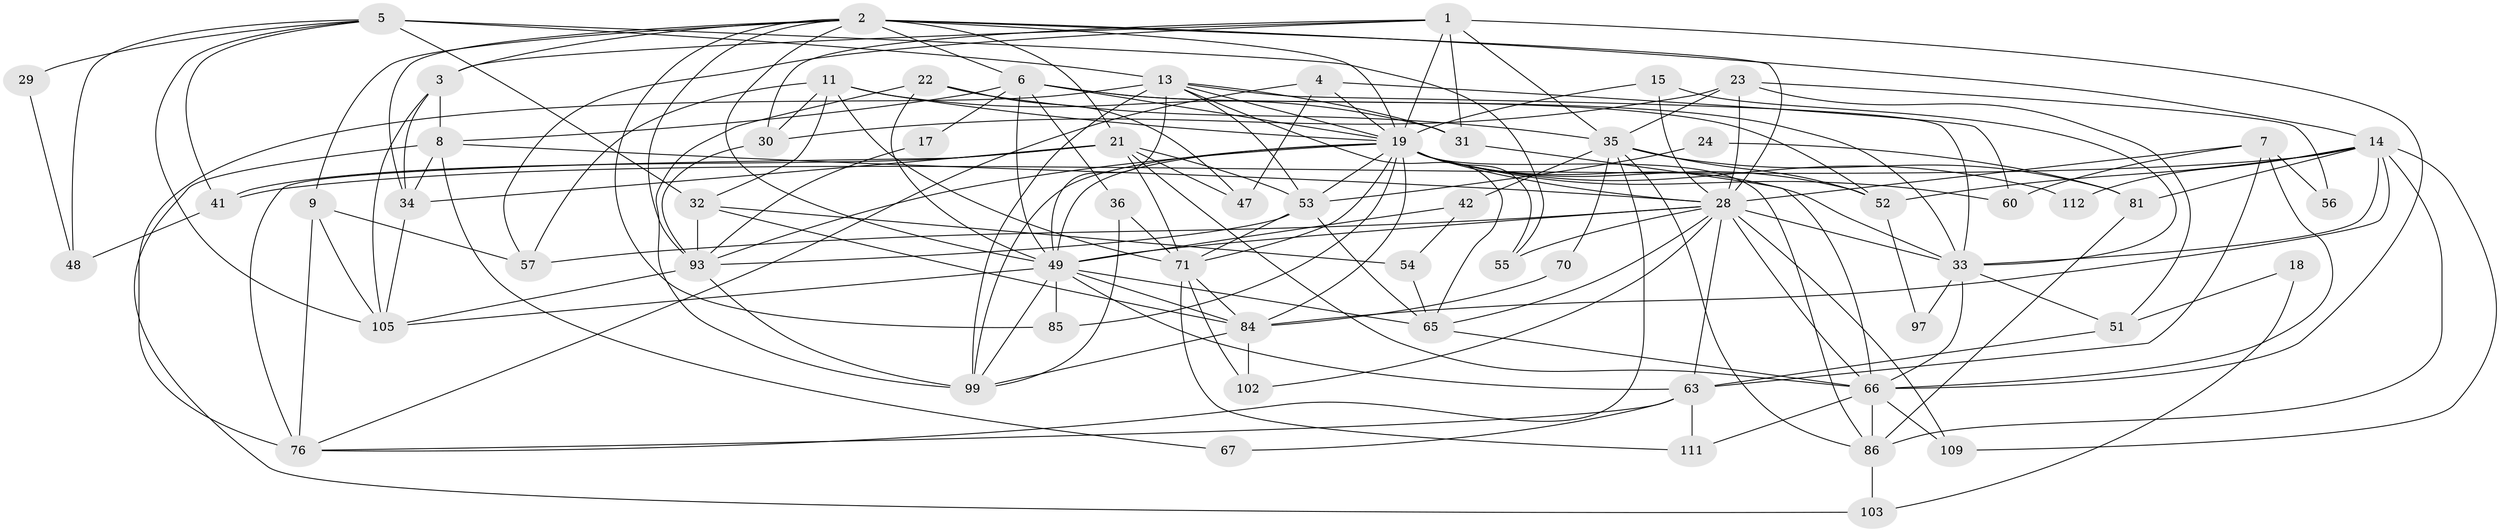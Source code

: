 // original degree distribution, {4: 0.304, 6: 0.072, 3: 0.256, 2: 0.112, 5: 0.224, 9: 0.008, 7: 0.024}
// Generated by graph-tools (version 1.1) at 2025/14/03/09/25 04:14:53]
// undirected, 62 vertices, 170 edges
graph export_dot {
graph [start="1"]
  node [color=gray90,style=filled];
  1 [super="+62+75+27"];
  2 [super="+120+12"];
  3 [super="+37"];
  4 [super="+73"];
  5 [super="+20"];
  6 [super="+101+25"];
  7 [super="+10"];
  8 [super="+121+96"];
  9;
  11 [super="+110"];
  13 [super="+16+44"];
  14 [super="+124+26"];
  15;
  17;
  18;
  19 [super="+83+40+39"];
  21 [super="+61"];
  22 [super="+115"];
  23 [super="+125"];
  24;
  28 [super="+45"];
  29;
  30;
  31;
  32 [super="+43"];
  33 [super="+72+59"];
  34;
  35 [super="+107+38"];
  36;
  41;
  42;
  47;
  48;
  49 [super="+74+50"];
  51;
  52;
  53 [super="+104"];
  54;
  55;
  56;
  57;
  60;
  63 [super="+94+68"];
  65 [super="+82+92"];
  66 [super="+78+113"];
  67;
  70;
  71 [super="+77"];
  76 [super="+80"];
  81;
  84 [super="+118+114"];
  85;
  86 [super="+108"];
  93 [super="+116"];
  97;
  99 [super="+100"];
  102;
  103;
  105;
  109;
  111;
  112;
  1 -- 57;
  1 -- 66 [weight=2];
  1 -- 3;
  1 -- 35;
  1 -- 30;
  1 -- 31;
  1 -- 19;
  2 -- 34;
  2 -- 9;
  2 -- 3;
  2 -- 21;
  2 -- 14;
  2 -- 6;
  2 -- 93;
  2 -- 49;
  2 -- 28;
  2 -- 85;
  2 -- 19 [weight=2];
  3 -- 34;
  3 -- 8;
  3 -- 105;
  4 -- 60;
  4 -- 76;
  4 -- 47;
  4 -- 19;
  5 -- 105;
  5 -- 29;
  5 -- 48;
  5 -- 55;
  5 -- 41;
  5 -- 32;
  5 -- 13 [weight=2];
  6 -- 33;
  6 -- 36;
  6 -- 52;
  6 -- 17;
  6 -- 49;
  6 -- 8;
  6 -- 19;
  7 -- 28;
  7 -- 56;
  7 -- 66;
  7 -- 60;
  7 -- 63;
  8 -- 34;
  8 -- 28;
  8 -- 67;
  8 -- 103;
  9 -- 57;
  9 -- 105;
  9 -- 76;
  11 -- 32;
  11 -- 71;
  11 -- 57;
  11 -- 30;
  11 -- 31;
  11 -- 19;
  13 -- 99;
  13 -- 49 [weight=2];
  13 -- 33;
  13 -- 31;
  13 -- 76 [weight=2];
  13 -- 65;
  13 -- 19;
  13 -- 53;
  14 -- 41;
  14 -- 52;
  14 -- 112;
  14 -- 33 [weight=3];
  14 -- 81;
  14 -- 109;
  14 -- 84;
  14 -- 86;
  15 -- 33;
  15 -- 28;
  15 -- 19;
  17 -- 93;
  18 -- 51;
  18 -- 103;
  19 -- 52;
  19 -- 85 [weight=2];
  19 -- 71;
  19 -- 49 [weight=2];
  19 -- 84;
  19 -- 99 [weight=2];
  19 -- 60 [weight=2];
  19 -- 33;
  19 -- 112;
  19 -- 53;
  19 -- 86;
  19 -- 55;
  19 -- 28;
  19 -- 93;
  21 -- 76;
  21 -- 41;
  21 -- 47;
  21 -- 71;
  21 -- 66;
  21 -- 34;
  21 -- 53;
  22 -- 35;
  22 -- 99;
  22 -- 47;
  22 -- 49;
  23 -- 30;
  23 -- 51;
  23 -- 56;
  23 -- 28;
  23 -- 35;
  24 -- 81;
  24 -- 53;
  28 -- 63;
  28 -- 33;
  28 -- 66;
  28 -- 102;
  28 -- 109;
  28 -- 55;
  28 -- 57;
  28 -- 65;
  28 -- 49;
  29 -- 48;
  30 -- 93;
  31 -- 66;
  32 -- 54;
  32 -- 93;
  32 -- 84;
  33 -- 51;
  33 -- 66;
  33 -- 97;
  34 -- 105;
  35 -- 52;
  35 -- 81;
  35 -- 70;
  35 -- 86;
  35 -- 42;
  35 -- 76;
  36 -- 99;
  36 -- 71;
  41 -- 48;
  42 -- 54;
  42 -- 49;
  49 -- 84;
  49 -- 65;
  49 -- 99;
  49 -- 63;
  49 -- 85;
  49 -- 105;
  51 -- 63;
  52 -- 97;
  53 -- 71;
  53 -- 65;
  53 -- 93;
  54 -- 65;
  63 -- 111;
  63 -- 67;
  63 -- 76;
  65 -- 66;
  66 -- 111;
  66 -- 109;
  66 -- 86;
  70 -- 84;
  71 -- 84;
  71 -- 102;
  71 -- 111;
  81 -- 86;
  84 -- 102;
  84 -- 99 [weight=2];
  86 -- 103;
  93 -- 99;
  93 -- 105;
}
